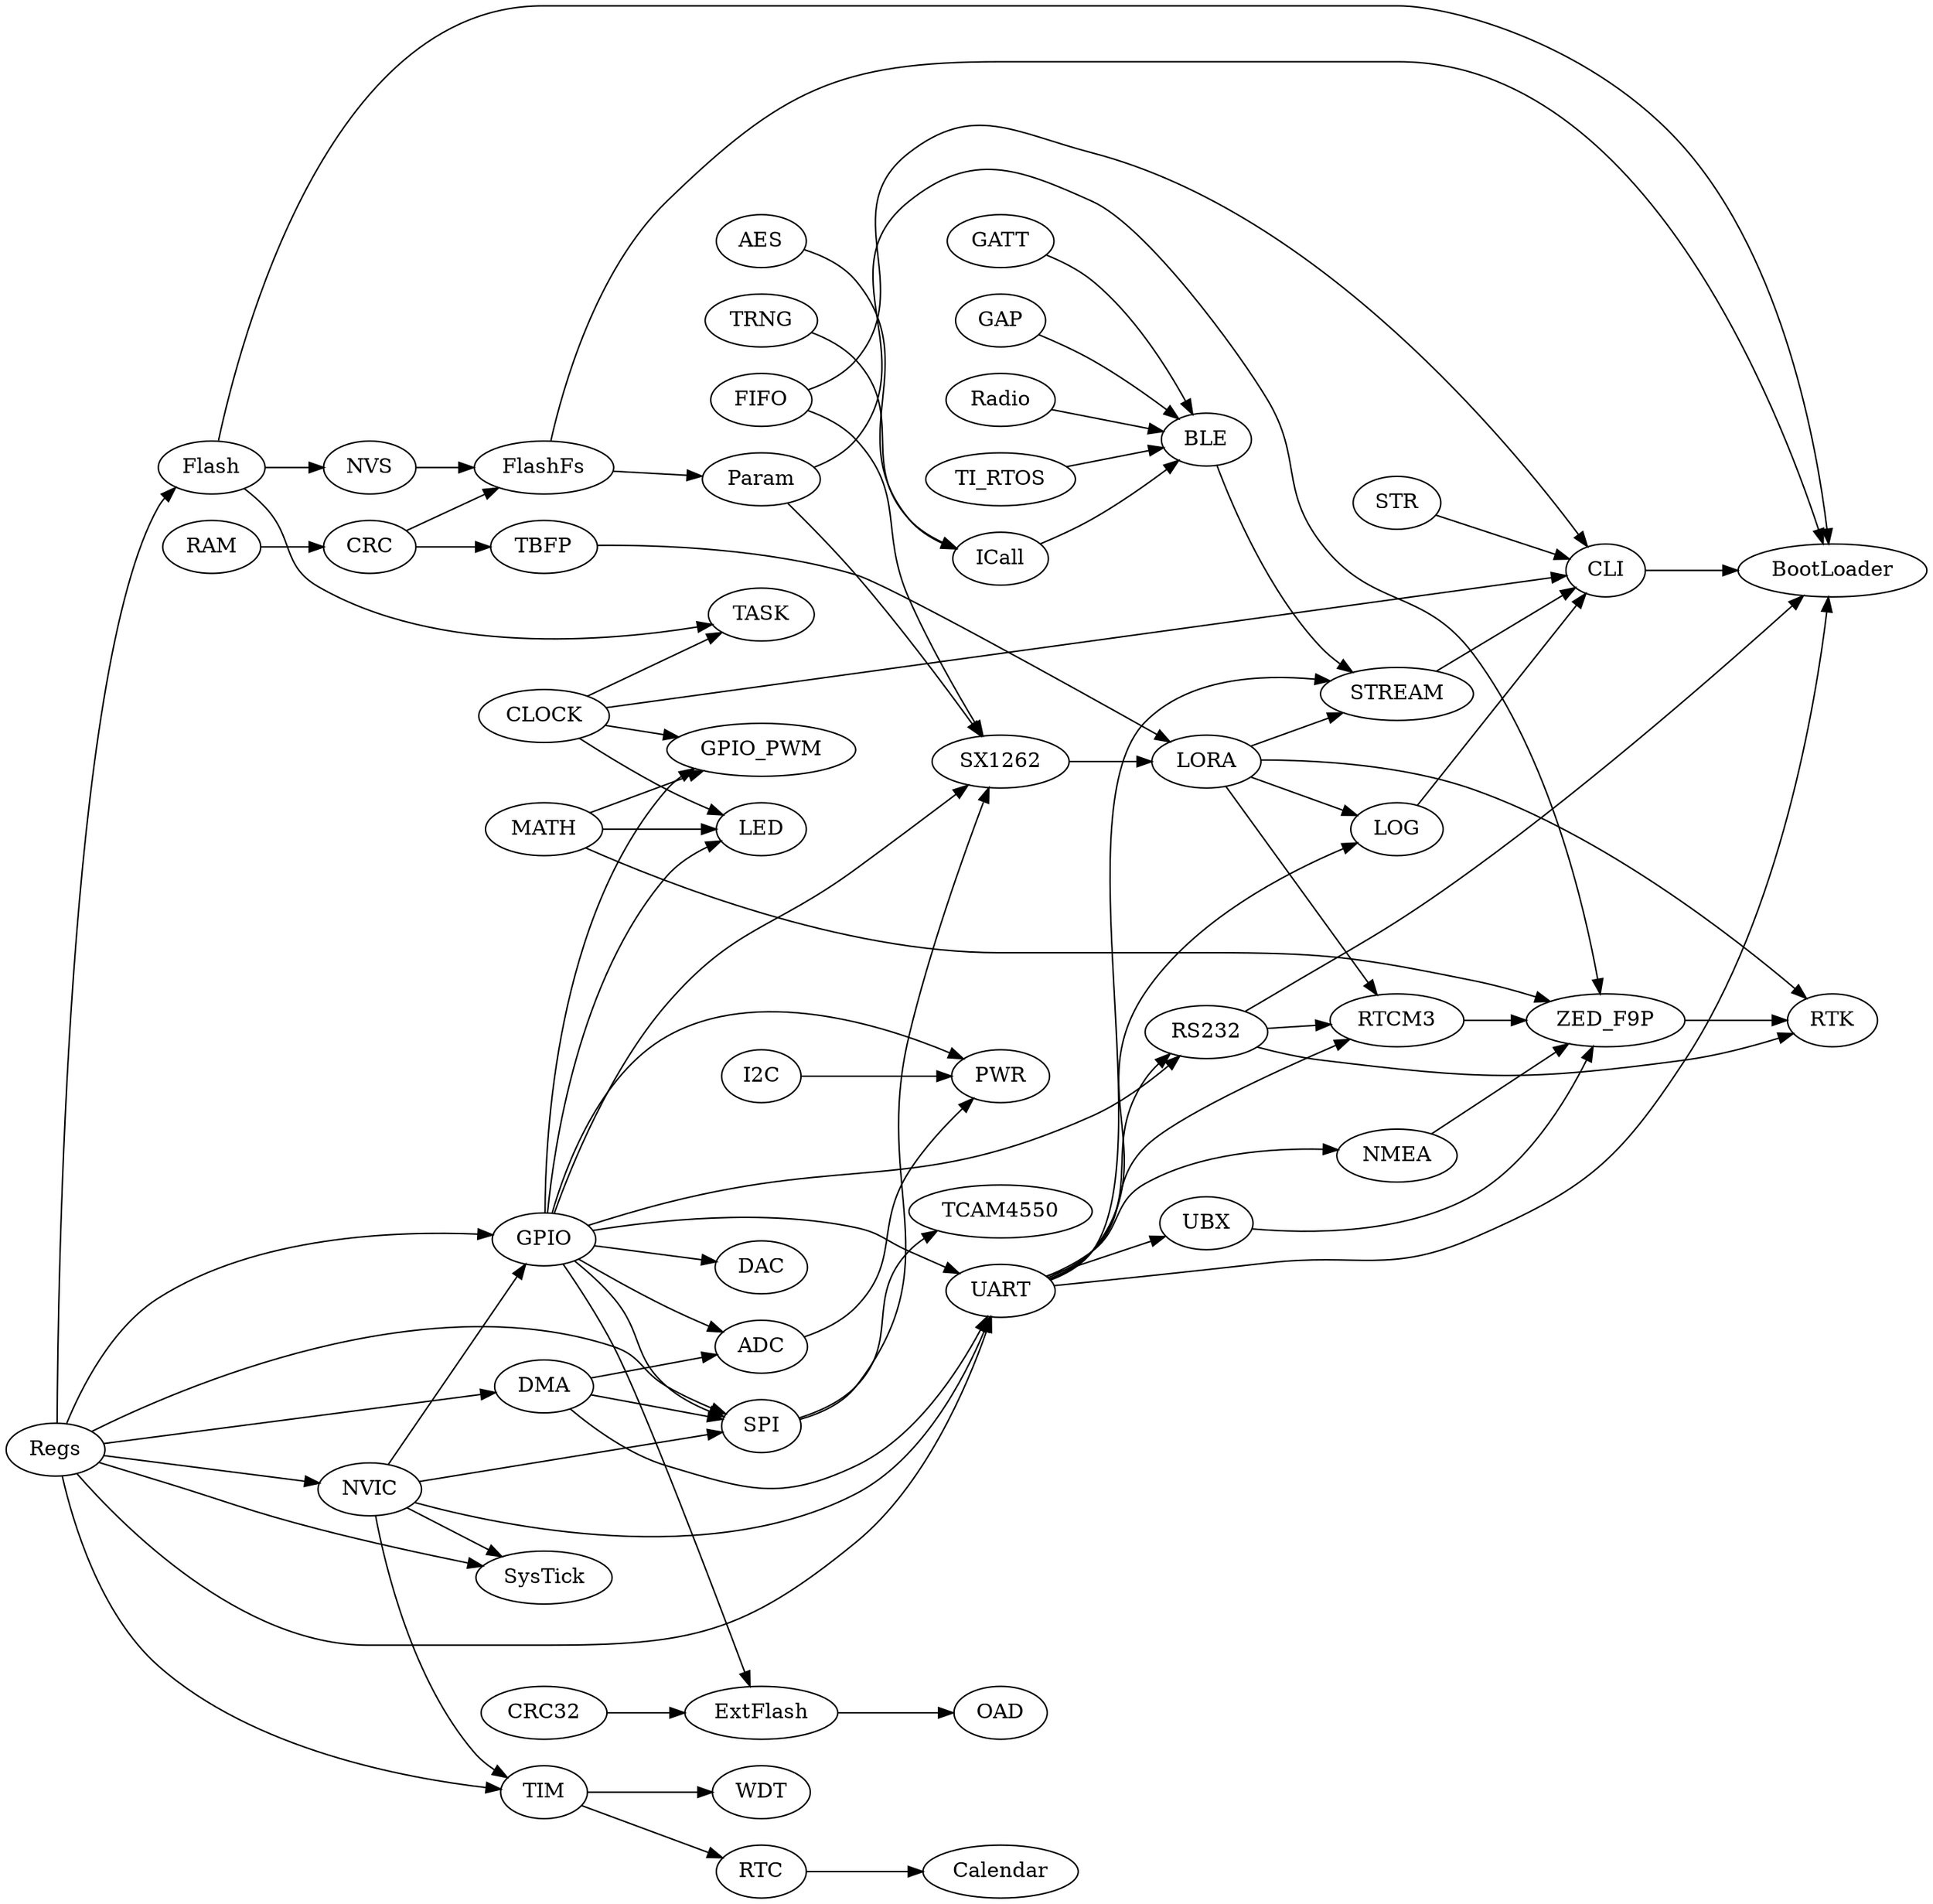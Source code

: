 digraph graphname {
    rankdir=LR;
	AES;
    CLOCK->CLI;
	UART->STREAM;
	LORA->STREAM;
	BLE->STREAM;
	RS232->RTK;
	LORA->RTK;
	ZED_F9P->RTK;
	STREAM->CLI
    CLOCK->GPIO_PWM
    CLOCK->LED;
    CLOCK->TASK;
    Flash->TASK;
	AES->ICall;
	TRNG->ICall;
	ICall->BLE;
	Radio->BLE;
	TI_RTOS->BLE;
	GATT->BLE;
	GAP->BLE;
	GPIO->ExtFlash;
	CRC32->ExtFlash;
	ExtFlash->OAD;
    CRC->FlashFs;
    CRC -> TBFP;
    DMA->SPI;
    DMA->UART;
    DMA->ADC;
    FIFO->CLI;
    Flash->NVS;
    FlashFs->Param;
    GPIO->SPI;
    GPIO->UART;
    GPIO->ADC;
    GPIO->DAC;
    GPIO->GPIO_PWM;
    GPIO->LED;
	MATH->LED;
    GPIO->PWR;
	ADC->PWR;
    GPIO->RS232;
    GPIO->SX1262;
	FIFO->SX1262;
    I2C->PWR;
    LORA->RTCM3;
    MATH->GPIO_PWM;
    MATH->ZED_F9P;
    NMEA->ZED_F9P;
    NVIC->SPI;
    NVIC->UART;
    NVIC->SysTick;
    NVIC->TIM;
    NVIC->GPIO;
    NVS->FlashFs;
    Param->SX1262;
    Param->ZED_F9P;
    RAM->CRC;
    RS232->RTCM3;
    RTC->Calendar;
    RTCM3->ZED_F9P;
    Regs->SPI;
    Regs->UART;
    Regs->DMA;
    Regs->Flash;
    Regs->GPIO;
    Regs->NVIC;
    Regs->SysTick;
    Regs->TIM;
    SPI->SX1262;
    SPI->TCAM4550;
    STR->CLI;
    SX1262->LORA;
    TBFP->LORA;
    TIM->RTC;
    TIM->WDT;
    Flash->BootLoader;
    UART->BootLoader;
    FlashFs->BootLoader;
    CLI->BootLoader;
    RS232->BootLoader;
    UART->LOG;
	LORA->LOG;
	LOG->CLI;
    UART->NMEA;
    UART->RS232;
    UART->RTCM3;
    UART->UBX;
    UBX->ZED_F9P;
}
